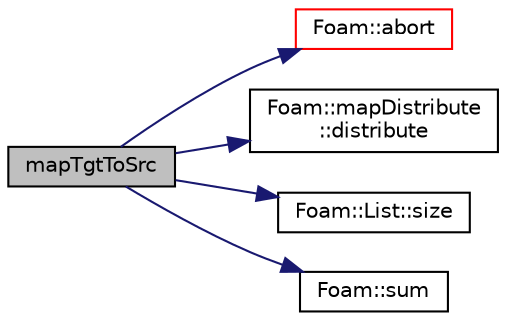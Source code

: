 digraph "mapTgtToSrc"
{
  bgcolor="transparent";
  edge [fontname="Helvetica",fontsize="10",labelfontname="Helvetica",labelfontsize="10"];
  node [fontname="Helvetica",fontsize="10",shape=record];
  rankdir="LR";
  Node597 [label="mapTgtToSrc",height=0.2,width=0.4,color="black", fillcolor="grey75", style="filled", fontcolor="black"];
  Node597 -> Node598 [color="midnightblue",fontsize="10",style="solid",fontname="Helvetica"];
  Node598 [label="Foam::abort",height=0.2,width=0.4,color="red",URL="$a21851.html#a447107a607d03e417307c203fa5fb44b"];
  Node597 -> Node643 [color="midnightblue",fontsize="10",style="solid",fontname="Helvetica"];
  Node643 [label="Foam::mapDistribute\l::distribute",height=0.2,width=0.4,color="black",URL="$a28513.html#a93e1a643307eb8869f583019ca92cec2",tooltip="Distribute data using default commsType. "];
  Node597 -> Node644 [color="midnightblue",fontsize="10",style="solid",fontname="Helvetica"];
  Node644 [label="Foam::List::size",height=0.2,width=0.4,color="black",URL="$a26833.html#a8a5f6fa29bd4b500caf186f60245b384",tooltip="Override size to be inconsistent with allocated storage. "];
  Node597 -> Node645 [color="midnightblue",fontsize="10",style="solid",fontname="Helvetica"];
  Node645 [label="Foam::sum",height=0.2,width=0.4,color="black",URL="$a21851.html#a3d8733143aad0e03b300186ab4bef137"];
}
